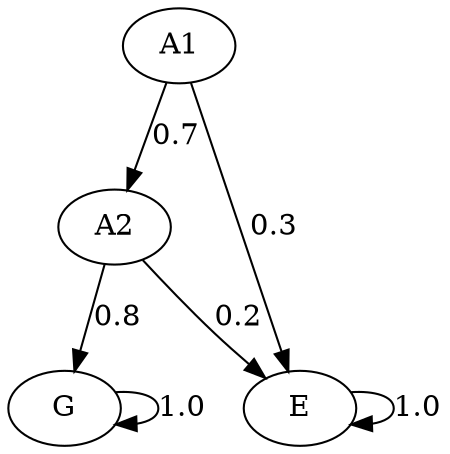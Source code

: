 digraph  {
A1;
A2;
G;
E;
A1 -> A2  [key=0, label="0.7", weight="0.7"];
A1 -> E  [key=0, label="0.3", weight="0.3"];
A2 -> G  [key=0, label="0.8", weight="0.8"];
A2 -> E  [key=0, label="0.2", weight="0.2"];
G -> G  [key=0, label="1.0", weight="1.0"];
E -> E  [key=0, label="1.0", weight="1.0"];
}
